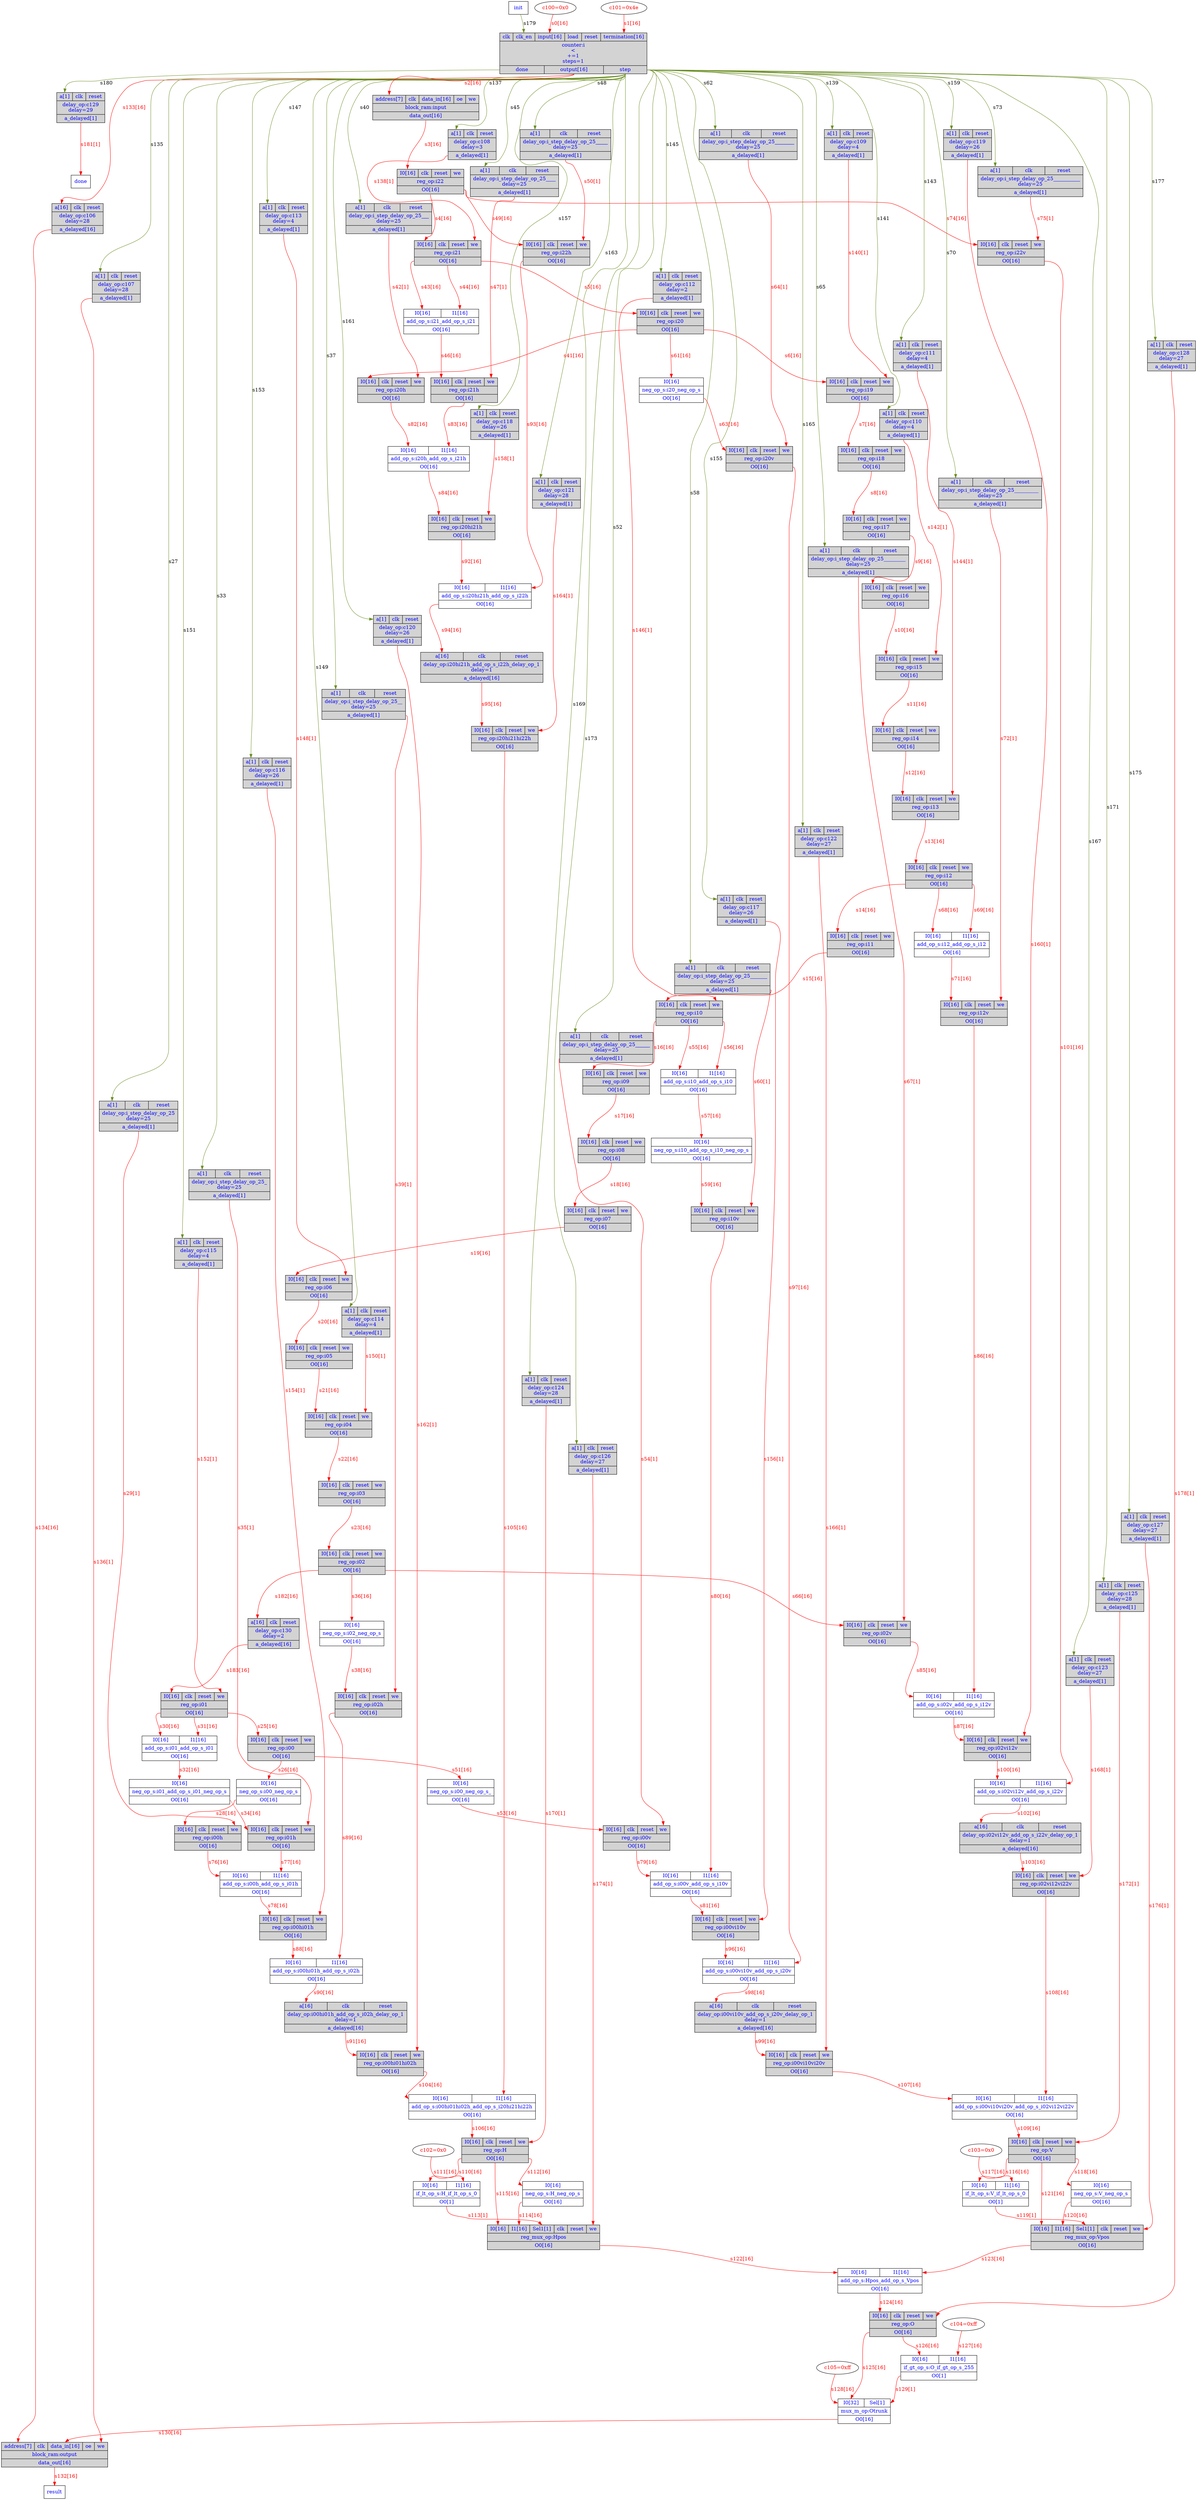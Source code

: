 digraph sobel_alt {
	// Components (Nodes)
	"c100" [fontcolor=red label="c100=0x0"];
	"V" [shape=record, fontcolor=blue, style="filled", fillcolor="lightgray", label="{{<I0>I0[16]|<clk>clk|<reset>reset|<we>we}|reg_op:V|{<O0>O0[16]}}"];
	"i02vi12v_add_op_s_i22v_delay_op_1" [shape=record, fontcolor=blue, style="filled", fillcolor="lightgray", label="{{<a>a[16]|<clk>clk|<reset>reset}|delay_op:i02vi12v_add_op_s_i22v_delay_op_1\ndelay=1|{<a_delayed>a_delayed[16]}}"];
	"H" [shape=record, fontcolor=blue, style="filled", fillcolor="lightgray", label="{{<I0>I0[16]|<clk>clk|<reset>reset|<we>we}|reg_op:H|{<O0>O0[16]}}"];
	"i20hi21h_add_op_s_i22h_delay_op_1" [shape=record, fontcolor=blue, style="filled", fillcolor="lightgray", label="{{<a>a[16]|<clk>clk|<reset>reset}|delay_op:i20hi21h_add_op_s_i22h_delay_op_1\ndelay=1|{<a_delayed>a_delayed[16]}}"];
	"c119" [shape=record, fontcolor=blue, style="filled", fillcolor="lightgray", label="{{<a>a[1]|<clk>clk|<reset>reset}|delay_op:c119\ndelay=26|{<a_delayed>a_delayed[1]}}"];
	"c104" [fontcolor=red label="c104=0xff"];
	"i20hi21hi22h" [shape=record, fontcolor=blue, style="filled", fillcolor="lightgray", label="{{<I0>I0[16]|<clk>clk|<reset>reset|<we>we}|reg_op:i20hi21hi22h|{<O0>O0[16]}}"];
	"output" [shape=record, fontcolor=blue, style="filled", fillcolor="lightgray", label="{{<address>address[7]|<clk>clk|<data_in>data_in[16]|<oe>oe|<we>we}|block_ram:output|{<data_out>data_out[16]}}"];
	"i08" [shape=record, fontcolor=blue, style="filled", fillcolor="lightgray", label="{{<I0>I0[16]|<clk>clk|<reset>reset|<we>we}|reg_op:i08|{<O0>O0[16]}}"];
	"i21_add_op_s_i21" [shape=record, fontcolor=blue, label="{{<I0>I0[16]|<I1>I1[16]}|add_op_s:i21_add_op_s_i21|{<O0>O0[16]}}"];
	"c123" [shape=record, fontcolor=blue, style="filled", fillcolor="lightgray", label="{{<a>a[1]|<clk>clk|<reset>reset}|delay_op:c123\ndelay=27|{<a_delayed>a_delayed[1]}}"];
	"c121" [shape=record, fontcolor=blue, style="filled", fillcolor="lightgray", label="{{<a>a[1]|<clk>clk|<reset>reset}|delay_op:c121\ndelay=28|{<a_delayed>a_delayed[1]}}"];
	"c125" [shape=record, fontcolor=blue, style="filled", fillcolor="lightgray", label="{{<a>a[1]|<clk>clk|<reset>reset}|delay_op:c125\ndelay=28|{<a_delayed>a_delayed[1]}}"];
	"i00hi01hi02h" [shape=record, fontcolor=blue, style="filled", fillcolor="lightgray", label="{{<I0>I0[16]|<clk>clk|<reset>reset|<we>we}|reg_op:i00hi01hi02h|{<O0>O0[16]}}"];
	"i_step_delay_op_25______" [shape=record, fontcolor=blue, style="filled", fillcolor="lightgray", label="{{<a>a[1]|<clk>clk|<reset>reset}|delay_op:i_step_delay_op_25______\ndelay=25|{<a_delayed>a_delayed[1]}}"];
	"i_step_delay_op_25_____" [shape=record, fontcolor=blue, style="filled", fillcolor="lightgray", label="{{<a>a[1]|<clk>clk|<reset>reset}|delay_op:i_step_delay_op_25_____\ndelay=25|{<a_delayed>a_delayed[1]}}"];
	"i10_add_op_s_i10_neg_op_s" [shape=record, fontcolor=blue, label="{{<I0>I0[16]}|neg_op_s:i10_add_op_s_i10_neg_op_s|{<O0>O0[16]}}"];
	"O" [shape=record, fontcolor=blue, style="filled", fillcolor="lightgray", label="{{<I0>I0[16]|<clk>clk|<reset>reset|<we>we}|reg_op:O|{<O0>O0[16]}}"];
	"Otrunk" [shape=record, fontcolor=blue, label="{{<I0>I0[32]|<Sel>Sel[1]}|mux_m_op:Otrunk|{<O0>O0[16]}}"];
	"i00vi10v_add_op_s_i20v_delay_op_1" [shape=record, fontcolor=blue, style="filled", fillcolor="lightgray", label="{{<a>a[16]|<clk>clk|<reset>reset}|delay_op:i00vi10v_add_op_s_i20v_delay_op_1\ndelay=1|{<a_delayed>a_delayed[16]}}"];
	"i20v" [shape=record, fontcolor=blue, style="filled", fillcolor="lightgray", label="{{<I0>I0[16]|<clk>clk|<reset>reset|<we>we}|reg_op:i20v|{<O0>O0[16]}}"];
	"c102" [fontcolor=red label="c102=0x0"];
	"c117" [shape=record, fontcolor=blue, style="filled", fillcolor="lightgray", label="{{<a>a[1]|<clk>clk|<reset>reset}|delay_op:c117\ndelay=26|{<a_delayed>a_delayed[1]}}"];
	"i20h" [shape=record, fontcolor=blue, style="filled", fillcolor="lightgray", label="{{<I0>I0[16]|<clk>clk|<reset>reset|<we>we}|reg_op:i20h|{<O0>O0[16]}}"];
	"c106" [shape=record, fontcolor=blue, style="filled", fillcolor="lightgray", label="{{<a>a[16]|<clk>clk|<reset>reset}|delay_op:c106\ndelay=28|{<a_delayed>a_delayed[16]}}"];
	"i" [shape=record, fontcolor=blue, style="filled", fillcolor="lightgray", label="{{<clk>clk|<clk_en>clk_en|<input>input[16]|<load>load|<reset>reset|<termination>termination[16]}|counter:i\n\<\n+=1\nsteps=1|{<done>done|<output>output[16]|<step>step}}"];
	"i20hi21h" [shape=record, fontcolor=blue, style="filled", fillcolor="lightgray", label="{{<I0>I0[16]|<clk>clk|<reset>reset|<we>we}|reg_op:i20hi21h|{<O0>O0[16]}}"];
	"i02vi12vi22v" [shape=record, fontcolor=blue, style="filled", fillcolor="lightgray", label="{{<I0>I0[16]|<clk>clk|<reset>reset|<we>we}|reg_op:i02vi12vi22v|{<O0>O0[16]}}"];
	"i00vi10vi20v" [shape=record, fontcolor=blue, style="filled", fillcolor="lightgray", label="{{<I0>I0[16]|<clk>clk|<reset>reset|<we>we}|reg_op:i00vi10vi20v|{<O0>O0[16]}}"];
	"i02v_add_op_s_i12v" [shape=record, fontcolor=blue, label="{{<I0>I0[16]|<I1>I1[16]}|add_op_s:i02v_add_op_s_i12v|{<O0>O0[16]}}"];
	"i00hi01h_add_op_s_i02h_delay_op_1" [shape=record, fontcolor=blue, style="filled", fillcolor="lightgray", label="{{<a>a[16]|<clk>clk|<reset>reset}|delay_op:i00hi01h_add_op_s_i02h_delay_op_1\ndelay=1|{<a_delayed>a_delayed[16]}}"];
	"i14" [shape=record, fontcolor=blue, style="filled", fillcolor="lightgray", label="{{<I0>I0[16]|<clk>clk|<reset>reset|<we>we}|reg_op:i14|{<O0>O0[16]}}"];
	"i11" [shape=record, fontcolor=blue, style="filled", fillcolor="lightgray", label="{{<I0>I0[16]|<clk>clk|<reset>reset|<we>we}|reg_op:i11|{<O0>O0[16]}}"];
	"V_neg_op_s" [shape=record, fontcolor=blue, label="{{<I0>I0[16]}|neg_op_s:V_neg_op_s|{<O0>O0[16]}}"];
	"i05" [shape=record, fontcolor=blue, style="filled", fillcolor="lightgray", label="{{<I0>I0[16]|<clk>clk|<reset>reset|<we>we}|reg_op:i05|{<O0>O0[16]}}"];
	"c111" [shape=record, fontcolor=blue, style="filled", fillcolor="lightgray", label="{{<a>a[1]|<clk>clk|<reset>reset}|delay_op:c111\ndelay=4|{<a_delayed>a_delayed[1]}}"];
	"c126" [shape=record, fontcolor=blue, style="filled", fillcolor="lightgray", label="{{<a>a[1]|<clk>clk|<reset>reset}|delay_op:c126\ndelay=27|{<a_delayed>a_delayed[1]}}"];
	"i02" [shape=record, fontcolor=blue, style="filled", fillcolor="lightgray", label="{{<I0>I0[16]|<clk>clk|<reset>reset|<we>we}|reg_op:i02|{<O0>O0[16]}}"];
	"c115" [shape=record, fontcolor=blue, style="filled", fillcolor="lightgray", label="{{<a>a[1]|<clk>clk|<reset>reset}|delay_op:c115\ndelay=4|{<a_delayed>a_delayed[1]}}"];
	"i_step_delay_op_25_" [shape=record, fontcolor=blue, style="filled", fillcolor="lightgray", label="{{<a>a[1]|<clk>clk|<reset>reset}|delay_op:i_step_delay_op_25_\ndelay=25|{<a_delayed>a_delayed[1]}}"];
	"i01_add_op_s_i01" [shape=record, fontcolor=blue, label="{{<I0>I0[16]|<I1>I1[16]}|add_op_s:i01_add_op_s_i01|{<O0>O0[16]}}"];
	"i00_neg_op_s" [shape=record, fontcolor=blue, label="{{<I0>I0[16]}|neg_op_s:i00_neg_op_s|{<O0>O0[16]}}"];
	"i_step_delay_op_25__" [shape=record, fontcolor=blue, style="filled", fillcolor="lightgray", label="{{<a>a[1]|<clk>clk|<reset>reset}|delay_op:i_step_delay_op_25__\ndelay=25|{<a_delayed>a_delayed[1]}}"];
	"i20" [shape=record, fontcolor=blue, style="filled", fillcolor="lightgray", label="{{<I0>I0[16]|<clk>clk|<reset>reset|<we>we}|reg_op:i20|{<O0>O0[16]}}"];
	"init" [shape=msquare fontcolor=blue label="init"];
	"result" [shape=msquare fontcolor=blue label="result"];
	"i00hi01hi02h_add_op_s_i20hi21hi22h" [shape=record, fontcolor=blue, label="{{<I0>I0[16]|<I1>I1[16]}|add_op_s:i00hi01hi02h_add_op_s_i20hi21hi22h|{<O0>O0[16]}}"];
	"H_if_lt_op_s_0" [shape=record, fontcolor=blue, label="{{<I0>I0[16]|<I1>I1[16]}|if_lt_op_s:H_if_lt_op_s_0|{<O0>O0[1]}}"];
	"c109" [shape=record, fontcolor=blue, style="filled", fillcolor="lightgray", label="{{<a>a[1]|<clk>clk|<reset>reset}|delay_op:c109\ndelay=4|{<a_delayed>a_delayed[1]}}"];
	"i16" [shape=record, fontcolor=blue, style="filled", fillcolor="lightgray", label="{{<I0>I0[16]|<clk>clk|<reset>reset|<we>we}|reg_op:i16|{<O0>O0[16]}}"];
	"Hpos_add_op_s_Vpos" [shape=record, fontcolor=blue, label="{{<I0>I0[16]|<I1>I1[16]}|add_op_s:Hpos_add_op_s_Vpos|{<O0>O0[16]}}"];
	"i00vi10v" [shape=record, fontcolor=blue, style="filled", fillcolor="lightgray", label="{{<I0>I0[16]|<clk>clk|<reset>reset|<we>we}|reg_op:i00vi10v|{<O0>O0[16]}}"];
	"Hpos" [shape=record, fontcolor=blue, style="filled", fillcolor="lightgray", label="{{<I0>I0[16]|<I1>I1[16]|<Sel1>Sel1[1]|<clk>clk|<reset>reset|<we>we}|reg_mux_op:Hpos|{<O0>O0[16]}}"];
	"c128" [shape=record, fontcolor=blue, style="filled", fillcolor="lightgray", label="{{<a>a[1]|<clk>clk|<reset>reset}|delay_op:c128\ndelay=27|{<a_delayed>a_delayed[1]}}"];
	"c113" [shape=record, fontcolor=blue, style="filled", fillcolor="lightgray", label="{{<a>a[1]|<clk>clk|<reset>reset}|delay_op:c113\ndelay=4|{<a_delayed>a_delayed[1]}}"];
	"i02v" [shape=record, fontcolor=blue, style="filled", fillcolor="lightgray", label="{{<I0>I0[16]|<clk>clk|<reset>reset|<we>we}|reg_op:i02v|{<O0>O0[16]}}"];
	"i00" [shape=record, fontcolor=blue, style="filled", fillcolor="lightgray", label="{{<I0>I0[16]|<clk>clk|<reset>reset|<we>we}|reg_op:i00|{<O0>O0[16]}}"];
	"i00v" [shape=record, fontcolor=blue, style="filled", fillcolor="lightgray", label="{{<I0>I0[16]|<clk>clk|<reset>reset|<we>we}|reg_op:i00v|{<O0>O0[16]}}"];
	"i_step_delay_op_25________" [shape=record, fontcolor=blue, style="filled", fillcolor="lightgray", label="{{<a>a[1]|<clk>clk|<reset>reset}|delay_op:i_step_delay_op_25________\ndelay=25|{<a_delayed>a_delayed[1]}}"];
	"c130" [shape=record, fontcolor=blue, style="filled", fillcolor="lightgray", label="{{<a>a[16]|<clk>clk|<reset>reset}|delay_op:c130\ndelay=2|{<a_delayed>a_delayed[16]}}"];
	"i18" [shape=record, fontcolor=blue, style="filled", fillcolor="lightgray", label="{{<I0>I0[16]|<clk>clk|<reset>reset|<we>we}|reg_op:i18|{<O0>O0[16]}}"];
	"i_step_delay_op_25___________" [shape=record, fontcolor=blue, style="filled", fillcolor="lightgray", label="{{<a>a[1]|<clk>clk|<reset>reset}|delay_op:i_step_delay_op_25___________\ndelay=25|{<a_delayed>a_delayed[1]}}"];
	"i12_add_op_s_i12" [shape=record, fontcolor=blue, label="{{<I0>I0[16]|<I1>I1[16]}|add_op_s:i12_add_op_s_i12|{<O0>O0[16]}}"];
	"i00v_add_op_s_i10v" [shape=record, fontcolor=blue, label="{{<I0>I0[16]|<I1>I1[16]}|add_op_s:i00v_add_op_s_i10v|{<O0>O0[16]}}"];
	"i_step_delay_op_25___" [shape=record, fontcolor=blue, style="filled", fillcolor="lightgray", label="{{<a>a[1]|<clk>clk|<reset>reset}|delay_op:i_step_delay_op_25___\ndelay=25|{<a_delayed>a_delayed[1]}}"];
	"c122" [shape=record, fontcolor=blue, style="filled", fillcolor="lightgray", label="{{<a>a[1]|<clk>clk|<reset>reset}|delay_op:c122\ndelay=27|{<a_delayed>a_delayed[1]}}"];
	"i22h" [shape=record, fontcolor=blue, style="filled", fillcolor="lightgray", label="{{<I0>I0[16]|<clk>clk|<reset>reset|<we>we}|reg_op:i22h|{<O0>O0[16]}}"];
	"i00h" [shape=record, fontcolor=blue, style="filled", fillcolor="lightgray", label="{{<I0>I0[16]|<clk>clk|<reset>reset|<we>we}|reg_op:i00h|{<O0>O0[16]}}"];
	"c118" [shape=record, fontcolor=blue, style="filled", fillcolor="lightgray", label="{{<a>a[1]|<clk>clk|<reset>reset}|delay_op:c118\ndelay=26|{<a_delayed>a_delayed[1]}}"];
	"c107" [shape=record, fontcolor=blue, style="filled", fillcolor="lightgray", label="{{<a>a[1]|<clk>clk|<reset>reset}|delay_op:c107\ndelay=28|{<a_delayed>a_delayed[1]}}"];
	"i01h" [shape=record, fontcolor=blue, style="filled", fillcolor="lightgray", label="{{<I0>I0[16]|<clk>clk|<reset>reset|<we>we}|reg_op:i01h|{<O0>O0[16]}}"];
	"c103" [fontcolor=red label="c103=0x0"];
	"i09" [shape=record, fontcolor=blue, style="filled", fillcolor="lightgray", label="{{<I0>I0[16]|<clk>clk|<reset>reset|<we>we}|reg_op:i09|{<O0>O0[16]}}"];
	"i10" [shape=record, fontcolor=blue, style="filled", fillcolor="lightgray", label="{{<I0>I0[16]|<clk>clk|<reset>reset|<we>we}|reg_op:i10|{<O0>O0[16]}}"];
	"i00vi10v_add_op_s_i20v" [shape=record, fontcolor=blue, label="{{<I0>I0[16]|<I1>I1[16]}|add_op_s:i00vi10v_add_op_s_i20v|{<O0>O0[16]}}"];
	"i20hi21h_add_op_s_i22h" [shape=record, fontcolor=blue, label="{{<I0>I0[16]|<I1>I1[16]}|add_op_s:i20hi21h_add_op_s_i22h|{<O0>O0[16]}}"];
	"i02vi12v_add_op_s_i22v" [shape=record, fontcolor=blue, label="{{<I0>I0[16]|<I1>I1[16]}|add_op_s:i02vi12v_add_op_s_i22v|{<O0>O0[16]}}"];
	"i00hi01h_add_op_s_i02h" [shape=record, fontcolor=blue, label="{{<I0>I0[16]|<I1>I1[16]}|add_op_s:i00hi01h_add_op_s_i02h|{<O0>O0[16]}}"];
	"c120" [shape=record, fontcolor=blue, style="filled", fillcolor="lightgray", label="{{<a>a[1]|<clk>clk|<reset>reset}|delay_op:c120\ndelay=26|{<a_delayed>a_delayed[1]}}"];
	"i12v" [shape=record, fontcolor=blue, style="filled", fillcolor="lightgray", label="{{<I0>I0[16]|<clk>clk|<reset>reset|<we>we}|reg_op:i12v|{<O0>O0[16]}}"];
	"c124" [shape=record, fontcolor=blue, style="filled", fillcolor="lightgray", label="{{<a>a[1]|<clk>clk|<reset>reset}|delay_op:c124\ndelay=28|{<a_delayed>a_delayed[1]}}"];
	"i10v" [shape=record, fontcolor=blue, style="filled", fillcolor="lightgray", label="{{<I0>I0[16]|<clk>clk|<reset>reset|<we>we}|reg_op:i10v|{<O0>O0[16]}}"];
	"i07" [shape=record, fontcolor=blue, style="filled", fillcolor="lightgray", label="{{<I0>I0[16]|<clk>clk|<reset>reset|<we>we}|reg_op:i07|{<O0>O0[16]}}"];
	"c105" [fontcolor=red label="c105=0xff"];
	"i22v" [shape=record, fontcolor=blue, style="filled", fillcolor="lightgray", label="{{<I0>I0[16]|<clk>clk|<reset>reset|<we>we}|reg_op:i22v|{<O0>O0[16]}}"];
	"i21h" [shape=record, fontcolor=blue, style="filled", fillcolor="lightgray", label="{{<I0>I0[16]|<clk>clk|<reset>reset|<we>we}|reg_op:i21h|{<O0>O0[16]}}"];
	"i00hi01h" [shape=record, fontcolor=blue, style="filled", fillcolor="lightgray", label="{{<I0>I0[16]|<clk>clk|<reset>reset|<we>we}|reg_op:i00hi01h|{<O0>O0[16]}}"];
	"i19" [shape=record, fontcolor=blue, style="filled", fillcolor="lightgray", label="{{<I0>I0[16]|<clk>clk|<reset>reset|<we>we}|reg_op:i19|{<O0>O0[16]}}"];
	"i02h" [shape=record, fontcolor=blue, style="filled", fillcolor="lightgray", label="{{<I0>I0[16]|<clk>clk|<reset>reset|<we>we}|reg_op:i02h|{<O0>O0[16]}}"];
	"c101" [fontcolor=red label="c101=0x4e"];
	"O_if_gt_op_s_255" [shape=record, fontcolor=blue, label="{{<I0>I0[16]|<I1>I1[16]}|if_gt_op_s:O_if_gt_op_s_255|{<O0>O0[1]}}"];
	"i_step_delay_op_25____" [shape=record, fontcolor=blue, style="filled", fillcolor="lightgray", label="{{<a>a[1]|<clk>clk|<reset>reset}|delay_op:i_step_delay_op_25____\ndelay=25|{<a_delayed>a_delayed[1]}}"];
	"i_step_delay_op_25_______" [shape=record, fontcolor=blue, style="filled", fillcolor="lightgray", label="{{<a>a[1]|<clk>clk|<reset>reset}|delay_op:i_step_delay_op_25_______\ndelay=25|{<a_delayed>a_delayed[1]}}"];
	"i00_neg_op_s_" [shape=record, fontcolor=blue, label="{{<I0>I0[16]}|neg_op_s:i00_neg_op_s_|{<O0>O0[16]}}"];
	"i10_add_op_s_i10" [shape=record, fontcolor=blue, label="{{<I0>I0[16]|<I1>I1[16]}|add_op_s:i10_add_op_s_i10|{<O0>O0[16]}}"];
	"i01_add_op_s_i01_neg_op_s" [shape=record, fontcolor=blue, label="{{<I0>I0[16]}|neg_op_s:i01_add_op_s_i01_neg_op_s|{<O0>O0[16]}}"];
	"i03" [shape=record, fontcolor=blue, style="filled", fillcolor="lightgray", label="{{<I0>I0[16]|<clk>clk|<reset>reset|<we>we}|reg_op:i03|{<O0>O0[16]}}"];
	"i02vi12v" [shape=record, fontcolor=blue, style="filled", fillcolor="lightgray", label="{{<I0>I0[16]|<clk>clk|<reset>reset|<we>we}|reg_op:i02vi12v|{<O0>O0[16]}}"];
	"c129" [shape=record, fontcolor=blue, style="filled", fillcolor="lightgray", label="{{<a>a[1]|<clk>clk|<reset>reset}|delay_op:c129\ndelay=29|{<a_delayed>a_delayed[1]}}"];
	"c114" [shape=record, fontcolor=blue, style="filled", fillcolor="lightgray", label="{{<a>a[1]|<clk>clk|<reset>reset}|delay_op:c114\ndelay=4|{<a_delayed>a_delayed[1]}}"];
	"i22" [shape=record, fontcolor=blue, style="filled", fillcolor="lightgray", label="{{<I0>I0[16]|<clk>clk|<reset>reset|<we>we}|reg_op:i22|{<O0>O0[16]}}"];
	"i17" [shape=record, fontcolor=blue, style="filled", fillcolor="lightgray", label="{{<I0>I0[16]|<clk>clk|<reset>reset|<we>we}|reg_op:i17|{<O0>O0[16]}}"];
	"i12" [shape=record, fontcolor=blue, style="filled", fillcolor="lightgray", label="{{<I0>I0[16]|<clk>clk|<reset>reset|<we>we}|reg_op:i12|{<O0>O0[16]}}"];
	"i15" [shape=record, fontcolor=blue, style="filled", fillcolor="lightgray", label="{{<I0>I0[16]|<clk>clk|<reset>reset|<we>we}|reg_op:i15|{<O0>O0[16]}}"];
	"c110" [shape=record, fontcolor=blue, style="filled", fillcolor="lightgray", label="{{<a>a[1]|<clk>clk|<reset>reset}|delay_op:c110\ndelay=4|{<a_delayed>a_delayed[1]}}"];
	"c108" [shape=record, fontcolor=blue, style="filled", fillcolor="lightgray", label="{{<a>a[1]|<clk>clk|<reset>reset}|delay_op:c108\ndelay=3|{<a_delayed>a_delayed[1]}}"];
	"i13" [shape=record, fontcolor=blue, style="filled", fillcolor="lightgray", label="{{<I0>I0[16]|<clk>clk|<reset>reset|<we>we}|reg_op:i13|{<O0>O0[16]}}"];
	"i_step_delay_op_25__________" [shape=record, fontcolor=blue, style="filled", fillcolor="lightgray", label="{{<a>a[1]|<clk>clk|<reset>reset}|delay_op:i_step_delay_op_25__________\ndelay=25|{<a_delayed>a_delayed[1]}}"];
	"i_step_delay_op_25_________" [shape=record, fontcolor=blue, style="filled", fillcolor="lightgray", label="{{<a>a[1]|<clk>clk|<reset>reset}|delay_op:i_step_delay_op_25_________\ndelay=25|{<a_delayed>a_delayed[1]}}"];
	"i20h_add_op_s_i21h" [shape=record, fontcolor=blue, label="{{<I0>I0[16]|<I1>I1[16]}|add_op_s:i20h_add_op_s_i21h|{<O0>O0[16]}}"];
	"i00h_add_op_s_i01h" [shape=record, fontcolor=blue, label="{{<I0>I0[16]|<I1>I1[16]}|add_op_s:i00h_add_op_s_i01h|{<O0>O0[16]}}"];
	"i20_neg_op_s" [shape=record, fontcolor=blue, label="{{<I0>I0[16]}|neg_op_s:i20_neg_op_s|{<O0>O0[16]}}"];
	"i02_neg_op_s" [shape=record, fontcolor=blue, label="{{<I0>I0[16]}|neg_op_s:i02_neg_op_s|{<O0>O0[16]}}"];
	"i_step_delay_op_25" [shape=record, fontcolor=blue, style="filled", fillcolor="lightgray", label="{{<a>a[1]|<clk>clk|<reset>reset}|delay_op:i_step_delay_op_25\ndelay=25|{<a_delayed>a_delayed[1]}}"];
	"c127" [shape=record, fontcolor=blue, style="filled", fillcolor="lightgray", label="{{<a>a[1]|<clk>clk|<reset>reset}|delay_op:c127\ndelay=27|{<a_delayed>a_delayed[1]}}"];
	"i04" [shape=record, fontcolor=blue, style="filled", fillcolor="lightgray", label="{{<I0>I0[16]|<clk>clk|<reset>reset|<we>we}|reg_op:i04|{<O0>O0[16]}}"];
	"c116" [shape=record, fontcolor=blue, style="filled", fillcolor="lightgray", label="{{<a>a[1]|<clk>clk|<reset>reset}|delay_op:c116\ndelay=26|{<a_delayed>a_delayed[1]}}"];
	"c112" [shape=record, fontcolor=blue, style="filled", fillcolor="lightgray", label="{{<a>a[1]|<clk>clk|<reset>reset}|delay_op:c112\ndelay=2|{<a_delayed>a_delayed[1]}}"];
	"i01" [shape=record, fontcolor=blue, style="filled", fillcolor="lightgray", label="{{<I0>I0[16]|<clk>clk|<reset>reset|<we>we}|reg_op:i01|{<O0>O0[16]}}"];
	"i06" [shape=record, fontcolor=blue, style="filled", fillcolor="lightgray", label="{{<I0>I0[16]|<clk>clk|<reset>reset|<we>we}|reg_op:i06|{<O0>O0[16]}}"];
	"V_if_lt_op_s_0" [shape=record, fontcolor=blue, label="{{<I0>I0[16]|<I1>I1[16]}|if_lt_op_s:V_if_lt_op_s_0|{<O0>O0[1]}}"];
	"H_neg_op_s" [shape=record, fontcolor=blue, label="{{<I0>I0[16]}|neg_op_s:H_neg_op_s|{<O0>O0[16]}}"];
	"Vpos" [shape=record, fontcolor=blue, style="filled", fillcolor="lightgray", label="{{<I0>I0[16]|<I1>I1[16]|<Sel1>Sel1[1]|<clk>clk|<reset>reset|<we>we}|reg_mux_op:Vpos|{<O0>O0[16]}}"];
	"i00vi10vi20v_add_op_s_i02vi12vi22v" [shape=record, fontcolor=blue, label="{{<I0>I0[16]|<I1>I1[16]}|add_op_s:i00vi10vi20v_add_op_s_i02vi12vi22v|{<O0>O0[16]}}"];
	"input" [shape=record, fontcolor=blue, style="filled", fillcolor="lightgray", label="{{<address>address[7]|<clk>clk|<data_in>data_in[16]|<oe>oe|<we>we}|block_ram:input|{<data_out>data_out[16]}}"];
	"i21" [shape=record, fontcolor=blue, style="filled", fillcolor="lightgray", label="{{<I0>I0[16]|<clk>clk|<reset>reset|<we>we}|reg_op:i21|{<O0>O0[16]}}"];
	"done" [shape=msquare fontcolor=blue label="done"];

	// Signals (Edges)
	"c126":a_delayed -> "Hpos":we [label="s174[1]" color=red fontcolor=red];
	"c100" -> "i":input [label="s0[16]" color=red fontcolor=red];
	"i":step -> "c119":a [label="s159" color=olivedrab];
	"i02vi12v":O0 -> "i02vi12v_add_op_s_i22v":I0 [label="s100[16]" color=red fontcolor=red];
	"i15":O0 -> "i14":I0 [label="s11[16]" color=red fontcolor=red];
	"i02h":O0 -> "i00hi01h_add_op_s_i02h":I1 [label="s89[16]" color=red fontcolor=red];
	"i11":O0 -> "i10":I0 [label="s15[16]" color=red fontcolor=red];
	"i02v":O0 -> "i02v_add_op_s_i12v":I0 [label="s85[16]" color=red fontcolor=red];
	"V_if_lt_op_s_0":O0 -> "Vpos":Sel1 [label="s119[1]" color=red fontcolor=red];
	"i00hi01hi02h":O0 -> "i00hi01hi02h_add_op_s_i20hi21hi22h":I0 [label="s104[16]" color=red fontcolor=red];
	"c128":a_delayed -> "O":we [label="s178[1]" color=red fontcolor=red];
	"i":step -> "i_step_delay_op_25____":a [label="s45" color=olivedrab];
	"i01":O0 -> "i01_add_op_s_i01":I0 [label="s30[16]" color=red fontcolor=red];
	"i01_add_op_s_i01_neg_op_s":O0 -> "i01h":I0 [label="s34[16]" color=red fontcolor=red];
	"i_step_delay_op_25________":a_delayed -> "i20v":we [label="s64[1]" color=red fontcolor=red];
	"Vpos":O0 -> "Hpos_add_op_s_Vpos":I1 [label="s123[16]" color=red fontcolor=red];
	"V":O0 -> "Vpos":I0 [label="s121[16]" color=red fontcolor=red];
	"O":O0 -> "Otrunk":I0 [label="s125[16]" color=red fontcolor=red];
	"i17":O0 -> "i16":I0 [label="s9[16]" color=red fontcolor=red];
	"i":step -> "c117":a [label="s155" color=olivedrab];
	"i":step -> "c116":a [label="s153" color=olivedrab];
	"i12":O0 -> "i12_add_op_s_i12":I0 [label="s68[16]" color=red fontcolor=red];
	"i02":O0 -> "i02v":I0 [label="s66[16]" color=red fontcolor=red];
	"i":step -> "i_step_delay_op_25__________":a [label="s70" color=olivedrab];
	"i13":O0 -> "i12":I0 [label="s13[16]" color=red fontcolor=red];
	"i":step -> "c118":a [label="s157" color=olivedrab];
	"i09":O0 -> "i08":I0 [label="s17[16]" color=red fontcolor=red];
	"c125":a_delayed -> "V":we [label="s172[1]" color=red fontcolor=red];
	"i02v_add_op_s_i12v":O0 -> "i02vi12v":I0 [label="s87[16]" color=red fontcolor=red];
	"i":step -> "c120":a [label="s161" color=olivedrab];
	"i00_neg_op_s":O0 -> "i00h":I0 [label="s28[16]" color=red fontcolor=red];
	"i02vi12v_add_op_s_i22v":O0 -> "i02vi12v_add_op_s_i22v_delay_op_1":a [label="s102[16]" color=red fontcolor=red];
	"c103" -> "V_if_lt_op_s_0":I1 [label="s117[16]" color=red fontcolor=red];
	"i01_add_op_s_i01":O0 -> "i01_add_op_s_i01_neg_op_s":I0 [label="s32[16]" color=red fontcolor=red];
	"c127":a_delayed -> "Vpos":we [label="s176[1]" color=red fontcolor=red];
	"i00hi01hi02h_add_op_s_i20hi21hi22h":O0 -> "H":I0 [label="s106[16]" color=red fontcolor=red];
	"i00":O0 -> "i00_neg_op_s_":I0 [label="s51[16]" color=red fontcolor=red];
	"i22":O0 -> "i22h":I0 [label="s49[16]" color=red fontcolor=red];
	"i_step_delay_op_25____":a_delayed -> "i21h":we [label="s47[1]" color=red fontcolor=red];
	"i00_neg_op_s_":O0 -> "i00v":I0 [label="s53[16]" color=red fontcolor=red];
	"c107":a_delayed -> "output":we [label="s136[1]" color=red fontcolor=red];
	"c108":a_delayed -> "i21":we [label="s138[1]" color=red fontcolor=red];
	"c109":a_delayed -> "i19":we [label="s140[1]" color=red fontcolor=red];
	"c110":a_delayed -> "i15":we [label="s142[1]" color=red fontcolor=red];
	"i00v_add_op_s_i10v":O0 -> "i00vi10v":I0 [label="s81[16]" color=red fontcolor=red];
	"i21h":O0 -> "i20h_add_op_s_i21h":I1 [label="s83[16]" color=red fontcolor=red];
	"i04":O0 -> "i03":I0 [label="s22[16]" color=red fontcolor=red];
	"i00":O0 -> "i00_neg_op_s":I0 [label="s26[16]" color=red fontcolor=red];
	"i00vi10v":O0 -> "i00vi10v_add_op_s_i20v":I0 [label="s96[16]" color=red fontcolor=red];
	"c129":a_delayed -> "done" [label="s181[1]" color=red fontcolor=red];
	"c124":a_delayed -> "H":we [label="s170[1]" color=red fontcolor=red];
	"i":step -> "i_step_delay_op_25__":a [label="s37" color=olivedrab];
	"c102" -> "H_if_lt_op_s_0":I1 [label="s111[16]" color=red fontcolor=red];
	"O":O0 -> "O_if_gt_op_s_255":I0 [label="s126[16]" color=red fontcolor=red];
	"i20":O0 -> "i20h":I0 [label="s41[16]" color=red fontcolor=red];
	"H":O0 -> "Hpos":I0 [label="s115[16]" color=red fontcolor=red];
	"i_step_delay_op_25_______":a_delayed -> "i10v":we [label="s60[1]" color=red fontcolor=red];
	"i":step -> "i_step_delay_op_25_______":a [label="s58" color=olivedrab];
	"i10":O0 -> "i10_add_op_s_i10":I1 [label="s56[16]" color=red fontcolor=red];
	"i":step -> "i_step_delay_op_25________":a [label="s62" color=olivedrab];
	"i":step -> "c112":a [label="s145" color=olivedrab];
	"i":step -> "c113":a [label="s147" color=olivedrab];
	"i19":O0 -> "i18":I0 [label="s7[16]" color=red fontcolor=red];
	"i21":O0 -> "i20":I0 [label="s5[16]" color=red fontcolor=red];
	"input":data_out -> "i22":I0 [label="s3[16]" color=red fontcolor=red];
	"c101" -> "i":termination [label="s1[16]" color=red fontcolor=red];
	"i":step -> "c115":a [label="s151" color=olivedrab];
	"i":step -> "c114":a [label="s149" color=olivedrab];
	"i00hi01h_add_op_s_i02h":O0 -> "i00hi01h_add_op_s_i02h_delay_op_1":a [label="s90[16]" color=red fontcolor=red];
	"i20hi21h":O0 -> "i20hi21h_add_op_s_i22h":I0 [label="s92[16]" color=red fontcolor=red];
	"c130":a_delayed -> "i01":I0 [label="s183[16]" color=red fontcolor=red];
	"c123":a_delayed -> "i02vi12vi22v":we [label="s168[1]" color=red fontcolor=red];
	"i00vi10vi20v_add_op_s_i02vi12vi22v":O0 -> "V":I0 [label="s109[16]" color=red fontcolor=red];
	"i00vi10v_add_op_s_i20v":O0 -> "i00vi10v_add_op_s_i20v_delay_op_1":a [label="s98[16]" color=red fontcolor=red];
	"i06":O0 -> "i05":I0 [label="s20[16]" color=red fontcolor=red];
	"i20hi21h_add_op_s_i22h":O0 -> "i20hi21h_add_op_s_i22h_delay_op_1":a [label="s94[16]" color=red fontcolor=red];
	"c105" -> "Otrunk":I0 [label="s128[16]" color=red fontcolor=red];
	"H_if_lt_op_s_0":O0 -> "Hpos":Sel1 [label="s113[1]" color=red fontcolor=red];
	"i_step_delay_op_25______":a_delayed -> "i00v":we [label="s54[1]" color=red fontcolor=red];
	"i21":O0 -> "i21_add_op_s_i21":I0 [label="s43[16]" color=red fontcolor=red];
	"i_step_delay_op_25__":a_delayed -> "i02h":we [label="s39[1]" color=red fontcolor=red];
	"i":step -> "i_step_delay_op_25___________":a [label="s73" color=olivedrab];
	"output":data_out -> "result" [label="s132[16]" color=red fontcolor=red];
	"Otrunk":O0 -> "output":data_in [label="s130[16]" color=red fontcolor=red];
	"c106":a_delayed -> "output":address [label="s134[16]" color=red fontcolor=red];
	"i08":O0 -> "i07":I0 [label="s18[16]" color=red fontcolor=red];
	"c121":a_delayed -> "i20hi21hi22h":we [label="s164[1]" color=red fontcolor=red];
	"c120":a_delayed -> "i00hi01hi02h":we [label="s162[1]" color=red fontcolor=red];
	"i01h":O0 -> "i00h_add_op_s_i01h":I1 [label="s77[16]" color=red fontcolor=red];
	"i_step_delay_op_25___________":a_delayed -> "i22v":we [label="s75[1]" color=red fontcolor=red];
	"c122":a_delayed -> "i00vi10vi20v":we [label="s166[1]" color=red fontcolor=red];
	"i00v":O0 -> "i00v_add_op_s_i10v":I0 [label="s79[16]" color=red fontcolor=red];
	"i":step -> "c108":a [label="s137" color=olivedrab];
	"i20_neg_op_s":O0 -> "i20v":I0 [label="s63[16]" color=red fontcolor=red];
	"Hpos":O0 -> "Hpos_add_op_s_Vpos":I0 [label="s122[16]" color=red fontcolor=red];
	"i":step -> "i_step_delay_op_25______":a [label="s52" color=olivedrab];
	"i":step -> "i_step_delay_op_25_____":a [label="s48" color=olivedrab];
	"V":O0 -> "V_neg_op_s":I0 [label="s118[16]" color=red fontcolor=red];
	"i":step -> "c128":a [label="s177" color=olivedrab];
	"i00vi10vi20v":O0 -> "i00vi10vi20v_add_op_s_i02vi12vi22v":I0 [label="s107[16]" color=red fontcolor=red];
	"i_step_delay_op_25":a_delayed -> "i00h":we [label="s29[1]" color=red fontcolor=red];
	"i02vi12v_add_op_s_i22v_delay_op_1":a_delayed -> "i02vi12vi22v":I0 [label="s103[16]" color=red fontcolor=red];
	"i":step -> "i_step_delay_op_25_":a [label="s33" color=olivedrab];
	"i":step -> "c126":a [label="s173" color=olivedrab];
	"i":step -> "i_step_delay_op_25":a [label="s27" color=olivedrab];
	"i":step -> "c125":a [label="s171" color=olivedrab];
	"i12v":O0 -> "i02v_add_op_s_i12v":I1 [label="s86[16]" color=red fontcolor=red];
	"i20h_add_op_s_i21h":O0 -> "i20hi21h":I0 [label="s84[16]" color=red fontcolor=red];
	"i":step -> "c127":a [label="s175" color=olivedrab];
	"i00hi01h":O0 -> "i00hi01h_add_op_s_i02h":I0 [label="s88[16]" color=red fontcolor=red];
	"i":step -> "c111":a [label="s143" color=olivedrab];
	"i20h":O0 -> "i20h_add_op_s_i21h":I0 [label="s82[16]" color=red fontcolor=red];
	"i":step -> "c110":a [label="s141" color=olivedrab];
	"i":step -> "c109":a [label="s139" color=olivedrab];
	"V_neg_op_s":O0 -> "Vpos":I1 [label="s120[16]" color=red fontcolor=red];
	"i":step -> "c107":a [label="s135" color=olivedrab];
	"i_step_delay_op_25_____":a_delayed -> "i22h":we [label="s50[1]" color=red fontcolor=red];
	"Hpos_add_op_s_Vpos":O0 -> "O":I0 [label="s124[16]" color=red fontcolor=red];
	"i01":O0 -> "i01_add_op_s_i01":I1 [label="s31[16]" color=red fontcolor=red];
	"i_step_delay_op_25_":a_delayed -> "i01h":we [label="s35[1]" color=red fontcolor=red];
	"i20hi21hi22h":O0 -> "i00hi01hi02h_add_op_s_i20hi21hi22h":I1 [label="s105[16]" color=red fontcolor=red];
	"init" -> "i":clk_en [label="s179" color=olivedrab];
	"i21_add_op_s_i21":O0 -> "i21h":I0 [label="s46[16]" color=red fontcolor=red];
	"i12":O0 -> "i11":I0 [label="s14[16]" color=red fontcolor=red];
	"i16":O0 -> "i15":I0 [label="s10[16]" color=red fontcolor=red];
	"i10":O0 -> "i09":I0 [label="s16[16]" color=red fontcolor=red];
	"i14":O0 -> "i13":I0 [label="s12[16]" color=red fontcolor=red];
	"c118":a_delayed -> "i20hi21h":we [label="s158[1]" color=red fontcolor=red];
	"c119":a_delayed -> "i02vi12v":we [label="s160[1]" color=red fontcolor=red];
	"i22v":O0 -> "i02vi12v_add_op_s_i22v":I1 [label="s101[16]" color=red fontcolor=red];
	"i00vi10v_add_op_s_i20v_delay_op_1":a_delayed -> "i00vi10vi20v":I0 [label="s99[16]" color=red fontcolor=red];
	"i":step -> "i_step_delay_op_25_________":a [label="s65" color=olivedrab];
	"i12_add_op_s_i12":O0 -> "i12v":I0 [label="s71[16]" color=red fontcolor=red];
	"i_step_delay_op_25_________":a_delayed -> "i02v":we [label="s67[1]" color=red fontcolor=red];
	"c117":a_delayed -> "i00vi10v":we [label="s156[1]" color=red fontcolor=red];
	"c116":a_delayed -> "i00hi01h":we [label="s154[1]" color=red fontcolor=red];
	"i12":O0 -> "i12_add_op_s_i12":I1 [label="s69[16]" color=red fontcolor=red];
	"c111":a_delayed -> "i13":we [label="s144[1]" color=red fontcolor=red];
	"i10_add_op_s_i10_neg_op_s":O0 -> "i10v":I0 [label="s59[16]" color=red fontcolor=red];
	"i":output -> "c106":a [label="s133[16]" color=red fontcolor=red];
	"i":step -> "i_step_delay_op_25___":a [label="s40" color=olivedrab];
	"i21":O0 -> "i21_add_op_s_i21":I1 [label="s44[16]" color=red fontcolor=red];
	"O_if_gt_op_s_255":O0 -> "Otrunk":Sel [label="s129[1]" color=red fontcolor=red];
	"H_neg_op_s":O0 -> "Hpos":I1 [label="s114[16]" color=red fontcolor=red];
	"i10":O0 -> "i10_add_op_s_i10":I0 [label="s55[16]" color=red fontcolor=red];
	"i01":O0 -> "i00":I0 [label="s25[16]" color=red fontcolor=red];
	"i07":O0 -> "i06":I0 [label="s19[16]" color=red fontcolor=red];
	"i05":O0 -> "i04":I0 [label="s21[16]" color=red fontcolor=red];
	"i":step -> "c123":a [label="s167" color=olivedrab];
	"i":step -> "c124":a [label="s169" color=olivedrab];
	"H":O0 -> "H_if_lt_op_s_0":I0 [label="s110[16]" color=red fontcolor=red];
	"i02vi12vi22v":O0 -> "i00vi10vi20v_add_op_s_i02vi12vi22v":I1 [label="s108[16]" color=red fontcolor=red];
	"i03":O0 -> "i02":I0 [label="s23[16]" color=red fontcolor=red];
	"i00h":O0 -> "i00h_add_op_s_i01h":I0 [label="s76[16]" color=red fontcolor=red];
	"i22":O0 -> "i22v":I0 [label="s74[16]" color=red fontcolor=red];
	"i10v":O0 -> "i00v_add_op_s_i10v":I1 [label="s80[16]" color=red fontcolor=red];
	"i":step -> "c122":a [label="s165" color=olivedrab];
	"i":step -> "c121":a [label="s163" color=olivedrab];
	"i00h_add_op_s_i01h":O0 -> "i00hi01h":I0 [label="s78[16]" color=red fontcolor=red];
	"c112":a_delayed -> "i10":we [label="s146[1]" color=red fontcolor=red];
	"i_step_delay_op_25__________":a_delayed -> "i12v":we [label="s72[1]" color=red fontcolor=red];
	"i20":O0 -> "i20_neg_op_s":I0 [label="s61[16]" color=red fontcolor=red];
	"i10_add_op_s_i10":O0 -> "i10_add_op_s_i10_neg_op_s":I0 [label="s57[16]" color=red fontcolor=red];
	"c104" -> "O_if_gt_op_s_255":I1 [label="s127[16]" color=red fontcolor=red];
	"i02_neg_op_s":O0 -> "i02h":I0 [label="s38[16]" color=red fontcolor=red];
	"V":O0 -> "V_if_lt_op_s_0":I0 [label="s116[16]" color=red fontcolor=red];
	"H":O0 -> "H_neg_op_s":I0 [label="s112[16]" color=red fontcolor=red];
	"i_step_delay_op_25___":a_delayed -> "i20h":we [label="s42[1]" color=red fontcolor=red];
	"i02":O0 -> "c130":a [label="s182[16]" color=red fontcolor=red];
	"i02":O0 -> "i02_neg_op_s":I0 [label="s36[16]" color=red fontcolor=red];
	"i":done -> "c129":a [label="s180" color=olivedrab];
	"i20hi21h_add_op_s_i22h_delay_op_1":a_delayed -> "i20hi21hi22h":I0 [label="s95[16]" color=red fontcolor=red];
	"i22h":O0 -> "i20hi21h_add_op_s_i22h":I1 [label="s93[16]" color=red fontcolor=red];
	"i20v":O0 -> "i00vi10v_add_op_s_i20v":I1 [label="s97[16]" color=red fontcolor=red];
	"c115":a_delayed -> "i01":we [label="s152[1]" color=red fontcolor=red];
	"i00hi01h_add_op_s_i02h_delay_op_1":a_delayed -> "i00hi01hi02h":I0 [label="s91[16]" color=red fontcolor=red];
	"c114":a_delayed -> "i04":we [label="s150[1]" color=red fontcolor=red];
	"c113":a_delayed -> "i06":we [label="s148[1]" color=red fontcolor=red];
	"i18":O0 -> "i17":I0 [label="s8[16]" color=red fontcolor=red];
	"i20":O0 -> "i19":I0 [label="s6[16]" color=red fontcolor=red];
	"i22":O0 -> "i21":I0 [label="s4[16]" color=red fontcolor=red];
	"i":output -> "input":address [label="s2[16]" color=red fontcolor=red];
}